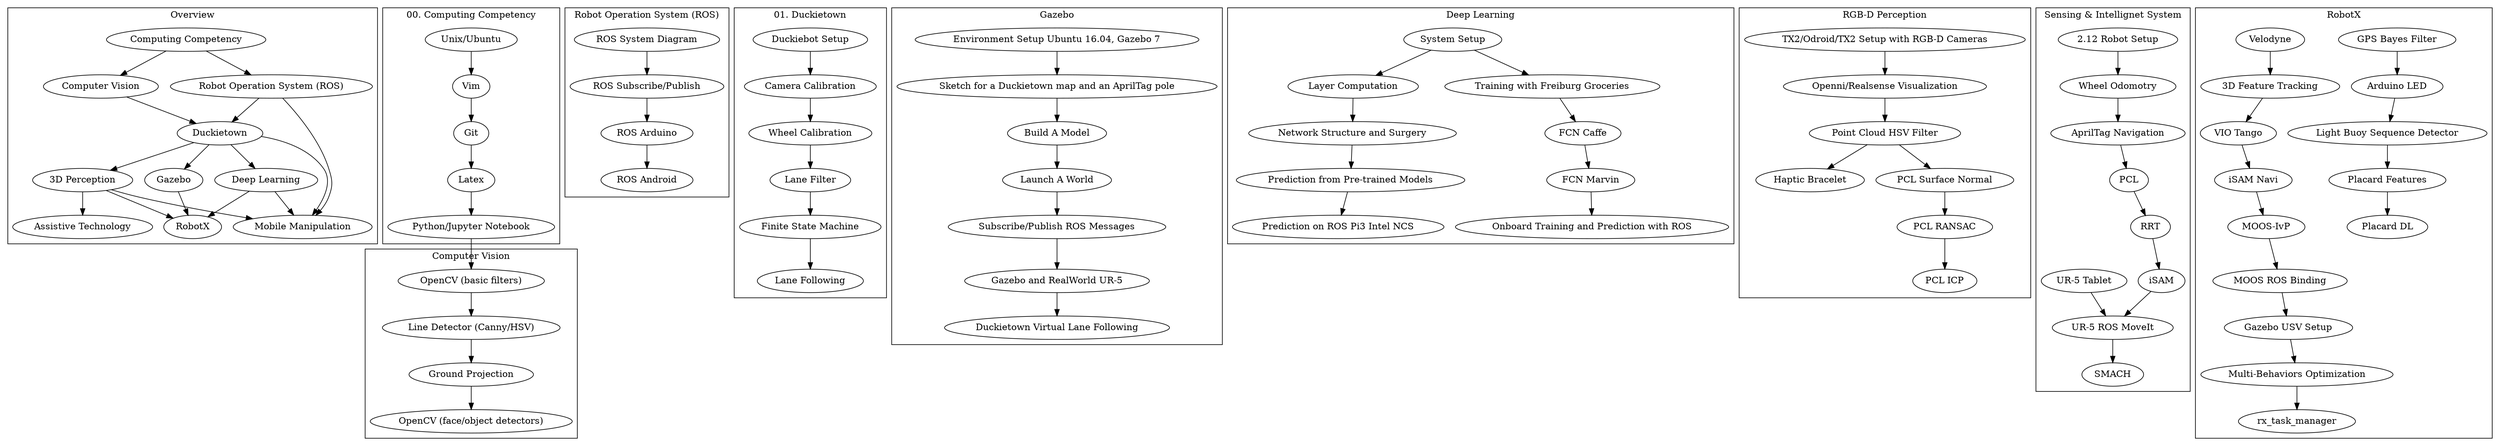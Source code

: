 digraph SkillTreeGraph {

	subgraph cluster_legend{
		label="Overview";
		cc     		[label="Computing Competency"];
		cv     		[label="Computer Vision"];
		ros    		[label="Robot Operation System (ROS)"];
		dt 		[label="Duckietown"];
		gz    		[label="Gazebo"];
		dl  		[label="Deep Learning"];
		rgbd      	[label="3D Perception"];
		mm      	[label="Mobile Manipulation"];
		rx      	[label="RobotX"];
		at      	[label="Assistive Technology"];
		cc->cv;
		cc->ros;
		ros->dt;
		cv->dt;
		dt->gz->rx;
		dt->rgbd->rx;
		dt->dl->rx;
		rgbd->at;
		ros->mm;
		dt->mm;
		rgbd->mm;
		dl->mm;
		
	}

  	subgraph cluster_cc{
  		label = "00. Computing Competency" ;
		unix		[label="Unix/Ubuntu"]; 
		vim		[label="Vim"]; 
		git		[label="Git"];
		latex		[label="Latex"]; 
		py_jupyter	[label="Python/Jupyter Notebook"]; 
		
		unix->vim->git->latex->py_jupyter;   
  	}
  
	py_jupyter->cv_filters;
	
	subgraph cluster_cv{
  		label = "Computer Vision" ;
		cv_filters	[label="OpenCV (basic filters)"];
		cv_canny_hsv	[label="Line Detector (Canny/HSV)"]; 
		cv_projection	[label="Ground Projection"]; 
		cv_face_object	[label="OpenCV (face/object detectors)"];
		
		cv_filters->cv_canny_hsv->cv_projection->cv_face_object;   
  	}
  
	subgraph cluster_ros{
		label = "Robot Operation System (ROS)" ;
		ros_sys_diagram	[label="ROS System Diagram"]; 
		ros_sub_pub	[label="ROS Subscribe/Publish"]; 
		ros_arduino	[label="ROS Arduino"];
		ros_android	[label="ROS Android"];   
		
		ros_sys_diagram->ros_sub_pub->ros_arduino->ros_android;
	}

	subgraph cluster_dt{
		label = "01. Duckietown" ;
		dt_db_setup		[label="Duckiebot Setup"]; 
		dt_camera_calib		[label="Camera Calibration"]; 
		dt_wheel_calib		[label="Wheel Calibration"]; 
		dt_lane_filter		[label="Lane Filter"]; 
		dt_fsm			[label="Finite State Machine"]; 
		dt_lane_following	[label="Lane Following"]; 
		
		dt_db_setup->dt_camera_calib->dt_wheel_calib->dt_lane_filter->dt_fsm->dt_lane_following;

		// ros_sub_pub->dt_db_setup->cv_filters;
		// cv_projection->dt_lane_filter;
		// dt_lane_filter->dt_fsm->dt_lane_following;
			
	}
	
	subgraph cluster_gz{
		label = "Gazebo" ;
		gz_setup 	[label="Environment Setup Ubuntu 16.04, Gazebo 7"];
		gz_sketch 	[label="Sketch for a Duckietown map and an AprilTag pole"];
		gz_model 	[label="Build A Model"];
		gz_world 	[label="Launch A World"]; 
		gz_sub_pub 	[label="Subscribe/Publish ROS Messages"];
		gz_ur5 		[label="Gazebo and RealWorld UR-5"];
		gz_lane_follow 	[label="Duckietown Virtual Lane Following"];

		gz_setup->gz_sketch->gz_model->gz_world->gz_sub_pub->gz_ur5->gz_lane_follow;
	}
	
	subgraph cluster_dl{
		label = "Deep Learning" ;
		dl_sys 		[label="System Setup"]; 
		dl_layers 	[label="Layer Computation"];
		dl_surgery 	[label="Network Structure and Surgery"];
		dl_pred 	[label="Prediction from Pre-trained Models"]; 
		dl_pred_ncs 	[label="Prediction on ROS Pi3 Intel NCS"];
		dl_grocery 	[label="Training with Freiburg Groceries"];
		dl_fcn_caffe 	[label="FCN Caffe"];
		dl_fcn_marvin 	[label="FCN Marvin"];
		dl_onboard [label="Onboard Training and Prediction with ROS"];

		dl_sys->dl_layers->dl_surgery-> dl_pred->dl_pred_ncs;
		dl_sys->dl_grocery->dl_fcn_caffe->dl_fcn_marvin->dl_onboard;
	}
	
	subgraph cluster_rgbd{
		label = "RGB-D Perception" ;
		rgbd_setup	[label="TX2/Odroid/TX2 Setup with RGB-D Cameras"];
		rgbd_vis 	[label="Openni/Realsense Visualization"];
		rgbd_hsv_filter [label="Point Cloud HSV Filter"]; 
		rgbd_haptics 	[label="Haptic Bracelet"]; 
		rgbd_sur_normal [label="PCL Surface Normal"];
		rgbd_ransac 	[label="PCL RANSAC"];
		rgbd_icp 	[label="PCL ICP"];

		rgbd_setup->rgbd_vis->rgbd_hsv_filter->rgbd_haptics;
		rgbd_hsv_filter->rgbd_sur_normal->rgbd_ransac->rgbd_icp; 
	}
	
	subgraph cluster_mm{
		label = "Sensing & Intellignet System" ;
		mm_212_setup	[label="2.12 Robot Setup"];
		mm_wheel_odom	[label="Wheel Odomotry"];
		mm_apriltag_nav	[label="AprilTag Navigation"]; 
		mm_pcl		[label="PCL"]; 
		mm_rrt		[label="RRT"]; 
		mm_isam		[label="iSAM"]; 
		mm_ur5_tablet	[label="UR-5 Tablet"];
		mm_ur5_moveit	[label="UR-5 ROS MoveIt"];
		mm_smach	[label="SMACH"];

		mm_212_setup->mm_wheel_odom->mm_apriltag_nav->mm_pcl->mm_rrt->mm_isam->mm_ur5_moveit;
		mm_ur5_tablet->mm_ur5_moveit->mm_smach;
	}
	
	subgraph cluster_rx{
		label = "RobotX"
		rx_gps_filter	[label="GPS Bayes Filter"];
		rx_arduino_led	[label="Arduino LED"];
		rx_seq_det	[label="Light Buoy Sequence Detector"];
		rx_placard_fea	[label="Placard Features"];
		rx_placard_dl	[label="Placard DL"];
		rx_velodyne	[label="Velodyne"];
		rx_feat_track	[label="3D Feature Tracking"];
		rx_vio_tango	[label="VIO Tango"];
		rx_isam_nav	[label="iSAM Navi"];
		rx_moos_ivp	[label="MOOS-IvP"];
		rx_moos_ros	[label="MOOS ROS Binding"];
		rx_gazebo_usv	[label="Gazebo USV Setup"];
		rx_behaviors	[label="Multi-Behaviors Optimization"];
		rx_task_manager	[ilabel="Task Manager"];

		rx_gps_filter->rx_arduino_led->rx_seq_det->rx_placard_fea->rx_placard_dl;
		rx_velodyne->rx_feat_track->rx_vio_tango->rx_isam_nav->rx_moos_ivp->rx_moos_ros->rx_gazebo_usv->rx_behaviors->rx_task_manager; 	
	}
	
}
